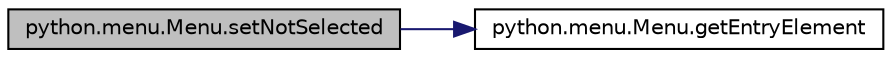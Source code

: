 digraph G
{
  edge [fontname="Helvetica",fontsize="10",labelfontname="Helvetica",labelfontsize="10"];
  node [fontname="Helvetica",fontsize="10",shape=record];
  rankdir="LR";
  Node1 [label="python.menu.Menu.setNotSelected",height=0.2,width=0.4,color="black", fillcolor="grey75", style="filled" fontcolor="black"];
  Node1 -> Node2 [color="midnightblue",fontsize="10",style="solid",fontname="Helvetica"];
  Node2 [label="python.menu.Menu.getEntryElement",height=0.2,width=0.4,color="black", fillcolor="white", style="filled",URL="$classpython_1_1menu_1_1_menu.html#ab429f52dd4c2ab9f96d6d14542e9a5a3"];
}
